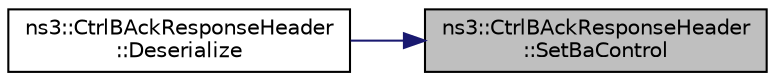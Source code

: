 digraph "ns3::CtrlBAckResponseHeader::SetBaControl"
{
 // LATEX_PDF_SIZE
  edge [fontname="Helvetica",fontsize="10",labelfontname="Helvetica",labelfontsize="10"];
  node [fontname="Helvetica",fontsize="10",shape=record];
  rankdir="RL";
  Node1 [label="ns3::CtrlBAckResponseHeader\l::SetBaControl",height=0.2,width=0.4,color="black", fillcolor="grey75", style="filled", fontcolor="black",tooltip="Set the Block Ack control."];
  Node1 -> Node2 [dir="back",color="midnightblue",fontsize="10",style="solid",fontname="Helvetica"];
  Node2 [label="ns3::CtrlBAckResponseHeader\l::Deserialize",height=0.2,width=0.4,color="black", fillcolor="white", style="filled",URL="$classns3_1_1_ctrl_b_ack_response_header.html#ab970e4b1ec29e06bcfb79886506a0f9a",tooltip=" "];
}
